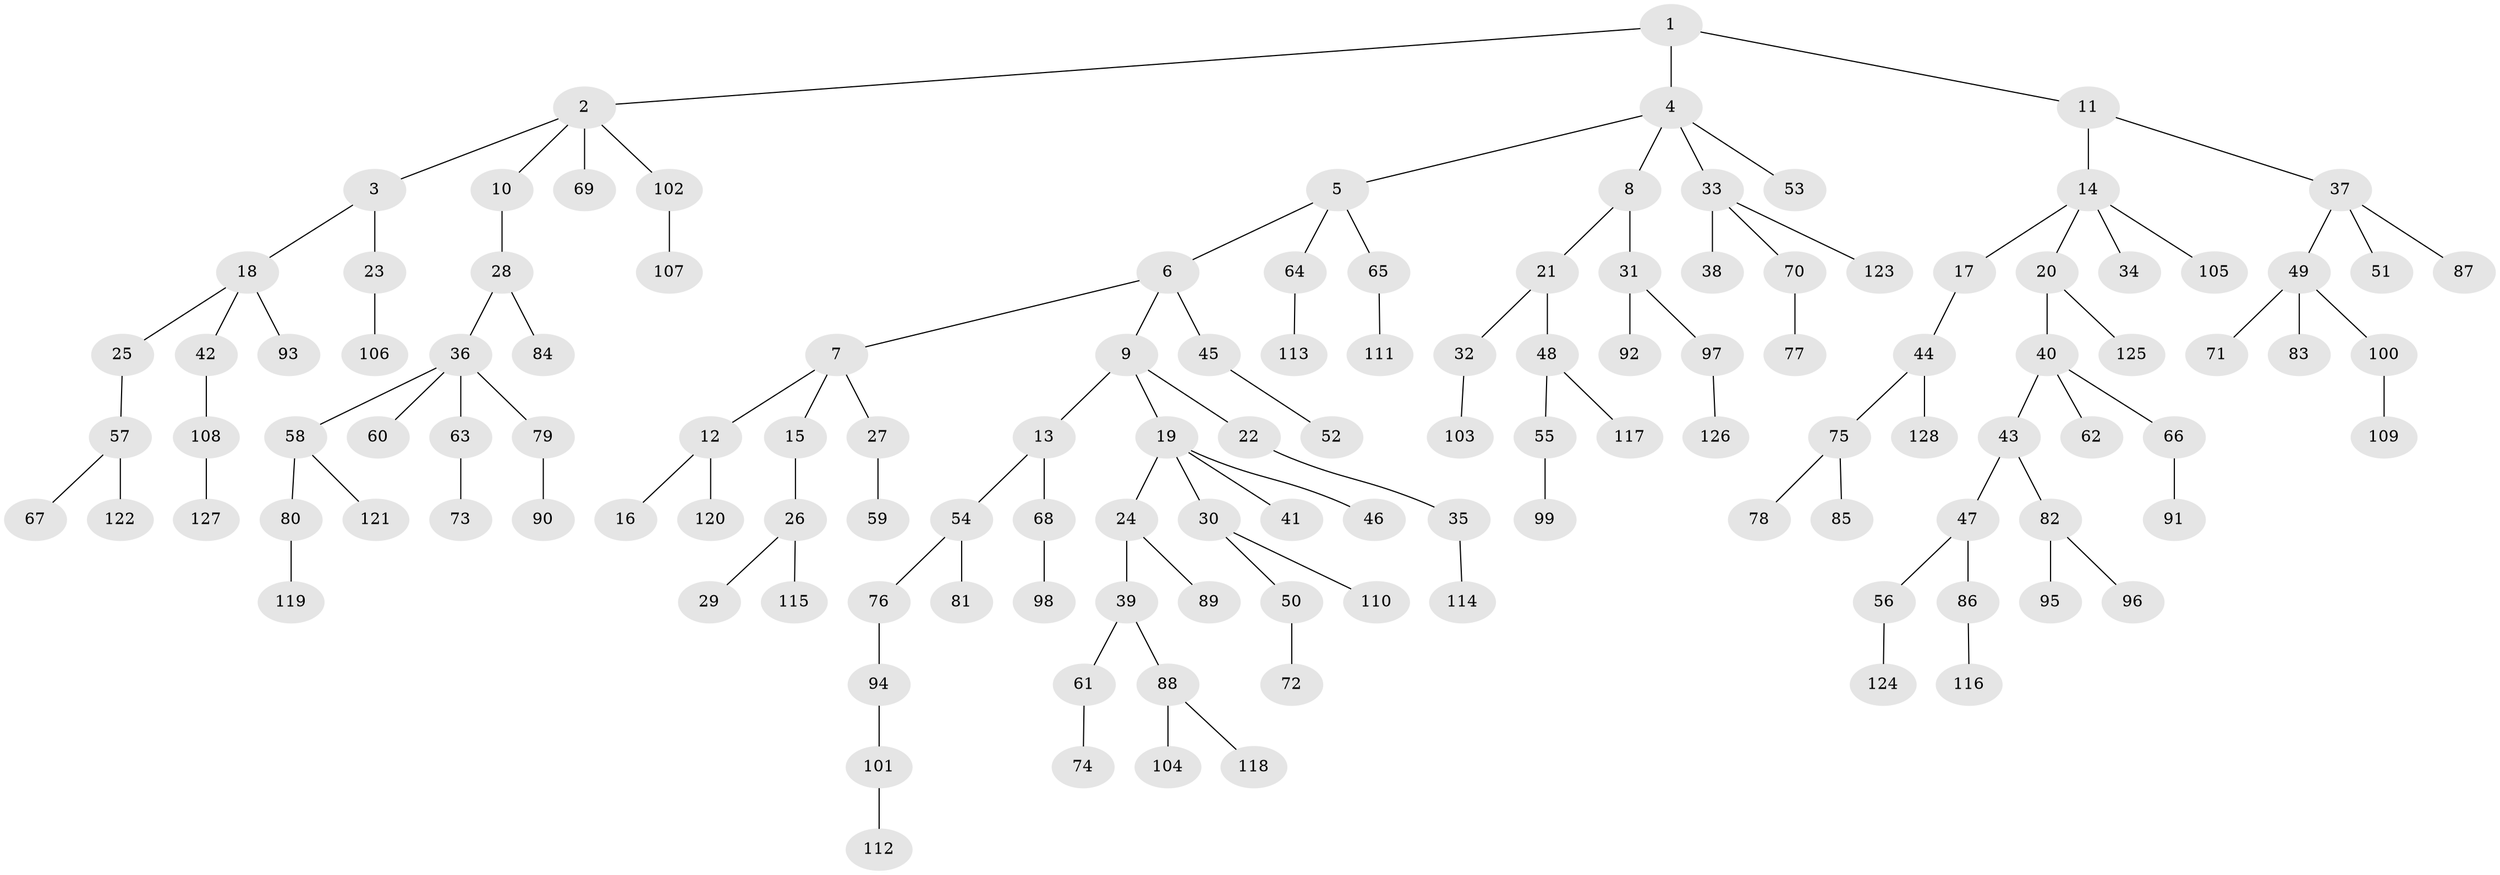 // Generated by graph-tools (version 1.1) at 2025/50/03/09/25 03:50:18]
// undirected, 128 vertices, 127 edges
graph export_dot {
graph [start="1"]
  node [color=gray90,style=filled];
  1;
  2;
  3;
  4;
  5;
  6;
  7;
  8;
  9;
  10;
  11;
  12;
  13;
  14;
  15;
  16;
  17;
  18;
  19;
  20;
  21;
  22;
  23;
  24;
  25;
  26;
  27;
  28;
  29;
  30;
  31;
  32;
  33;
  34;
  35;
  36;
  37;
  38;
  39;
  40;
  41;
  42;
  43;
  44;
  45;
  46;
  47;
  48;
  49;
  50;
  51;
  52;
  53;
  54;
  55;
  56;
  57;
  58;
  59;
  60;
  61;
  62;
  63;
  64;
  65;
  66;
  67;
  68;
  69;
  70;
  71;
  72;
  73;
  74;
  75;
  76;
  77;
  78;
  79;
  80;
  81;
  82;
  83;
  84;
  85;
  86;
  87;
  88;
  89;
  90;
  91;
  92;
  93;
  94;
  95;
  96;
  97;
  98;
  99;
  100;
  101;
  102;
  103;
  104;
  105;
  106;
  107;
  108;
  109;
  110;
  111;
  112;
  113;
  114;
  115;
  116;
  117;
  118;
  119;
  120;
  121;
  122;
  123;
  124;
  125;
  126;
  127;
  128;
  1 -- 2;
  1 -- 4;
  1 -- 11;
  2 -- 3;
  2 -- 10;
  2 -- 69;
  2 -- 102;
  3 -- 18;
  3 -- 23;
  4 -- 5;
  4 -- 8;
  4 -- 33;
  4 -- 53;
  5 -- 6;
  5 -- 64;
  5 -- 65;
  6 -- 7;
  6 -- 9;
  6 -- 45;
  7 -- 12;
  7 -- 15;
  7 -- 27;
  8 -- 21;
  8 -- 31;
  9 -- 13;
  9 -- 19;
  9 -- 22;
  10 -- 28;
  11 -- 14;
  11 -- 37;
  12 -- 16;
  12 -- 120;
  13 -- 54;
  13 -- 68;
  14 -- 17;
  14 -- 20;
  14 -- 34;
  14 -- 105;
  15 -- 26;
  17 -- 44;
  18 -- 25;
  18 -- 42;
  18 -- 93;
  19 -- 24;
  19 -- 30;
  19 -- 41;
  19 -- 46;
  20 -- 40;
  20 -- 125;
  21 -- 32;
  21 -- 48;
  22 -- 35;
  23 -- 106;
  24 -- 39;
  24 -- 89;
  25 -- 57;
  26 -- 29;
  26 -- 115;
  27 -- 59;
  28 -- 36;
  28 -- 84;
  30 -- 50;
  30 -- 110;
  31 -- 92;
  31 -- 97;
  32 -- 103;
  33 -- 38;
  33 -- 70;
  33 -- 123;
  35 -- 114;
  36 -- 58;
  36 -- 60;
  36 -- 63;
  36 -- 79;
  37 -- 49;
  37 -- 51;
  37 -- 87;
  39 -- 61;
  39 -- 88;
  40 -- 43;
  40 -- 62;
  40 -- 66;
  42 -- 108;
  43 -- 47;
  43 -- 82;
  44 -- 75;
  44 -- 128;
  45 -- 52;
  47 -- 56;
  47 -- 86;
  48 -- 55;
  48 -- 117;
  49 -- 71;
  49 -- 83;
  49 -- 100;
  50 -- 72;
  54 -- 76;
  54 -- 81;
  55 -- 99;
  56 -- 124;
  57 -- 67;
  57 -- 122;
  58 -- 80;
  58 -- 121;
  61 -- 74;
  63 -- 73;
  64 -- 113;
  65 -- 111;
  66 -- 91;
  68 -- 98;
  70 -- 77;
  75 -- 78;
  75 -- 85;
  76 -- 94;
  79 -- 90;
  80 -- 119;
  82 -- 95;
  82 -- 96;
  86 -- 116;
  88 -- 104;
  88 -- 118;
  94 -- 101;
  97 -- 126;
  100 -- 109;
  101 -- 112;
  102 -- 107;
  108 -- 127;
}
